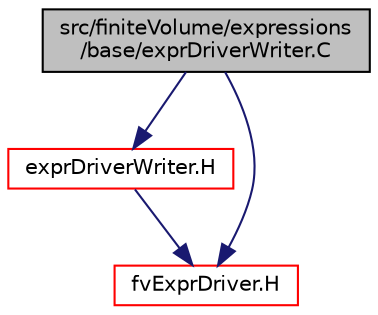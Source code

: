 digraph "src/finiteVolume/expressions/base/exprDriverWriter.C"
{
  bgcolor="transparent";
  edge [fontname="Helvetica",fontsize="10",labelfontname="Helvetica",labelfontsize="10"];
  node [fontname="Helvetica",fontsize="10",shape=record];
  Node1 [label="src/finiteVolume/expressions\l/base/exprDriverWriter.C",height=0.2,width=0.4,color="black", fillcolor="grey75", style="filled" fontcolor="black"];
  Node1 -> Node2 [color="midnightblue",fontsize="10",style="solid",fontname="Helvetica"];
  Node2 [label="exprDriverWriter.H",height=0.2,width=0.4,color="red",URL="$exprDriverWriter_8H.html"];
  Node2 -> Node3 [color="midnightblue",fontsize="10",style="solid",fontname="Helvetica"];
  Node3 [label="fvExprDriver.H",height=0.2,width=0.4,color="red",URL="$fvExprDriver_8H.html"];
  Node1 -> Node3 [color="midnightblue",fontsize="10",style="solid",fontname="Helvetica"];
}
